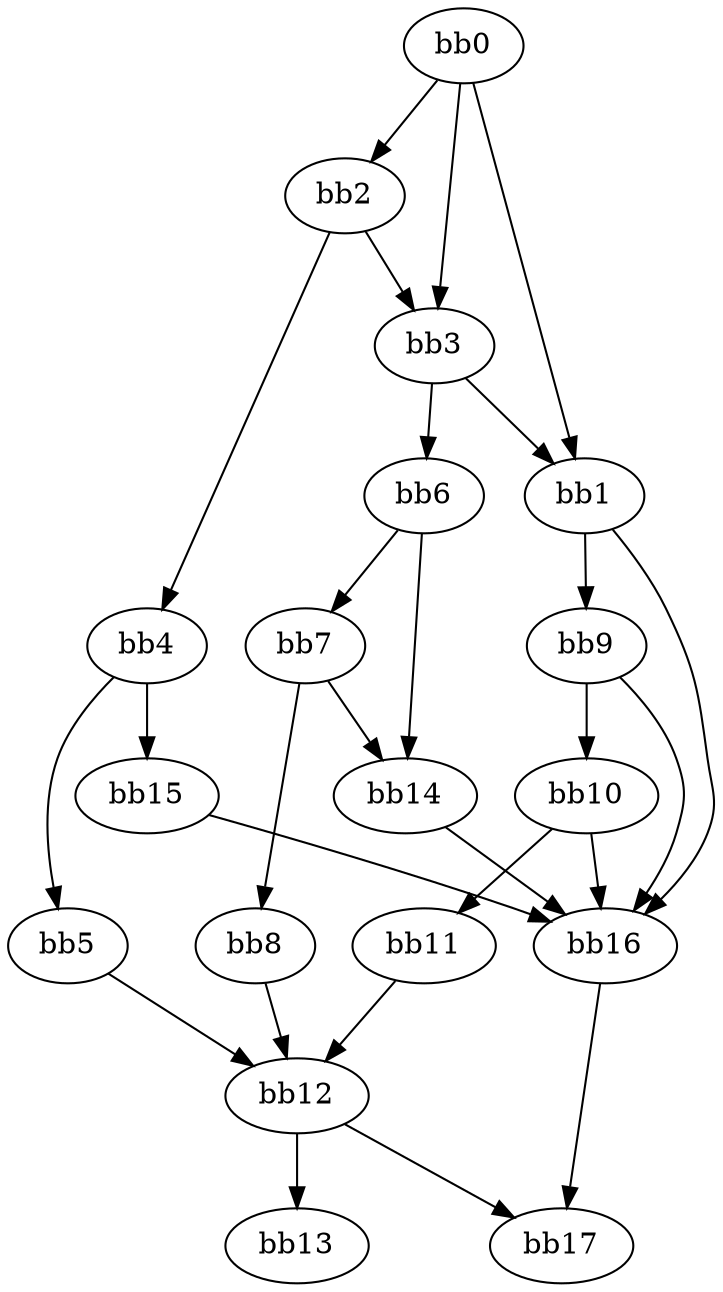 digraph {
    0 [ label = "bb0\l" ]
    1 [ label = "bb1\l" ]
    2 [ label = "bb2\l" ]
    3 [ label = "bb3\l" ]
    4 [ label = "bb4\l" ]
    5 [ label = "bb5\l" ]
    6 [ label = "bb6\l" ]
    7 [ label = "bb7\l" ]
    8 [ label = "bb8\l" ]
    9 [ label = "bb9\l" ]
    10 [ label = "bb10\l" ]
    11 [ label = "bb11\l" ]
    12 [ label = "bb12\l" ]
    13 [ label = "bb13\l" ]
    14 [ label = "bb14\l" ]
    15 [ label = "bb15\l" ]
    16 [ label = "bb16\l" ]
    17 [ label = "bb17\l" ]
    0 -> 1 [ ]
    0 -> 2 [ ]
    0 -> 3 [ ]
    1 -> 9 [ ]
    1 -> 16 [ ]
    2 -> 3 [ ]
    2 -> 4 [ ]
    3 -> 1 [ ]
    3 -> 6 [ ]
    4 -> 5 [ ]
    4 -> 15 [ ]
    5 -> 12 [ ]
    6 -> 7 [ ]
    6 -> 14 [ ]
    7 -> 8 [ ]
    7 -> 14 [ ]
    8 -> 12 [ ]
    9 -> 10 [ ]
    9 -> 16 [ ]
    10 -> 11 [ ]
    10 -> 16 [ ]
    11 -> 12 [ ]
    12 -> 13 [ ]
    12 -> 17 [ ]
    14 -> 16 [ ]
    15 -> 16 [ ]
    16 -> 17 [ ]
}

